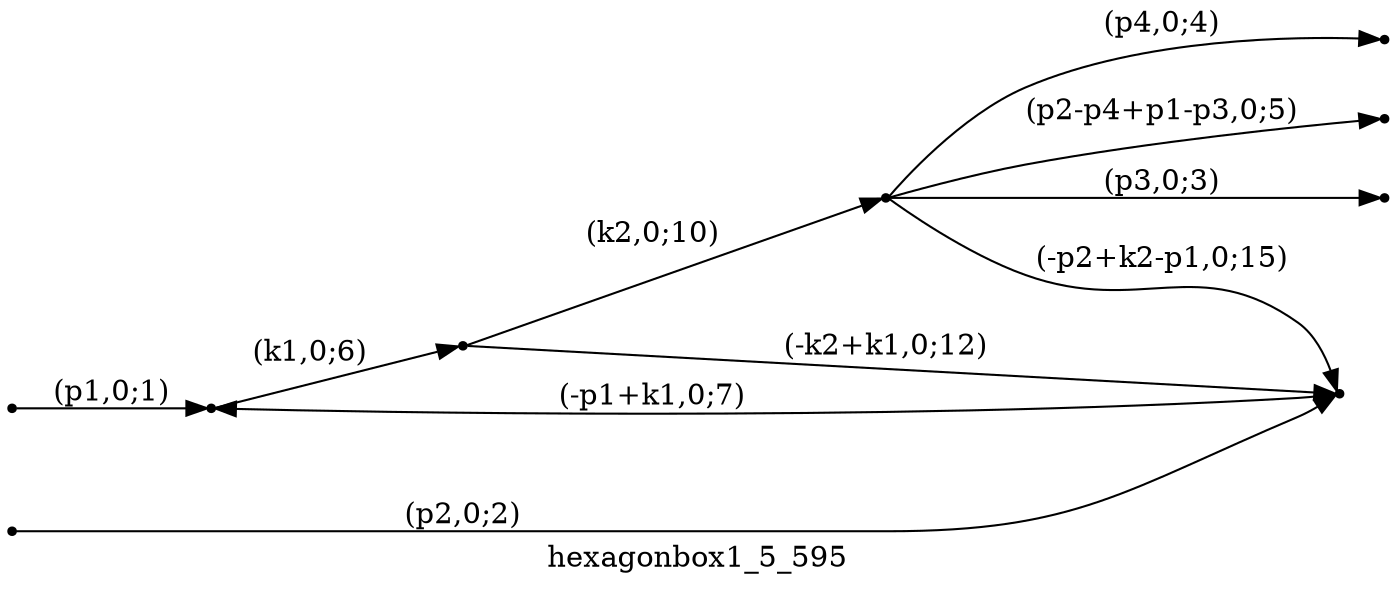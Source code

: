 digraph hexagonbox1_5_595 {
  label="hexagonbox1_5_595";
  rankdir="LR";
  subgraph edges {
    -1 -> 2 [label="(p1,0;1)"];
    -2 -> 4 [label="(p2,0;2)"];
    3 -> -3 [label="(p3,0;3)"];
    3 -> -4 [label="(p4,0;4)"];
    3 -> -5 [label="(p2-p4+p1-p3,0;5)"];
    2 -> 1 [label="(k1,0;6)"];
    4 -> 2 [label="(-p1+k1,0;7)"];
    1 -> 3 [label="(k2,0;10)"];
    1 -> 4 [label="(-k2+k1,0;12)"];
    3 -> 4 [label="(-p2+k2-p1,0;15)"];
  }
  subgraph incoming { rank="source"; -1; -2; }
  subgraph outgoing { rank="sink"; -3; -4; -5; }
-5 [shape=point];
-4 [shape=point];
-3 [shape=point];
-2 [shape=point];
-1 [shape=point];
1 [shape=point];
2 [shape=point];
3 [shape=point];
4 [shape=point];
}

